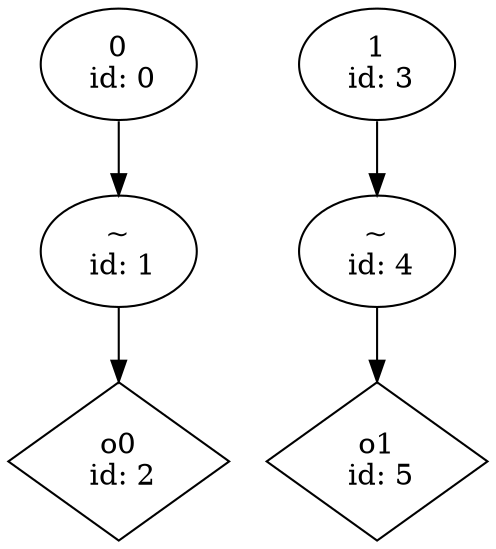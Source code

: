 digraph G {
n0 [label="0\n id: 0"];
n1 [label="~\n id: 1"];
n2 [label="o0\n id: 2",shape="diamond"];
n3 [label="1\n id: 3"];
n4 [label="~\n id: 4"];
n5 [label="o1\n id: 5",shape="diamond"];
n0 -> n1
n1 -> n2
n3 -> n4
n4 -> n5
}